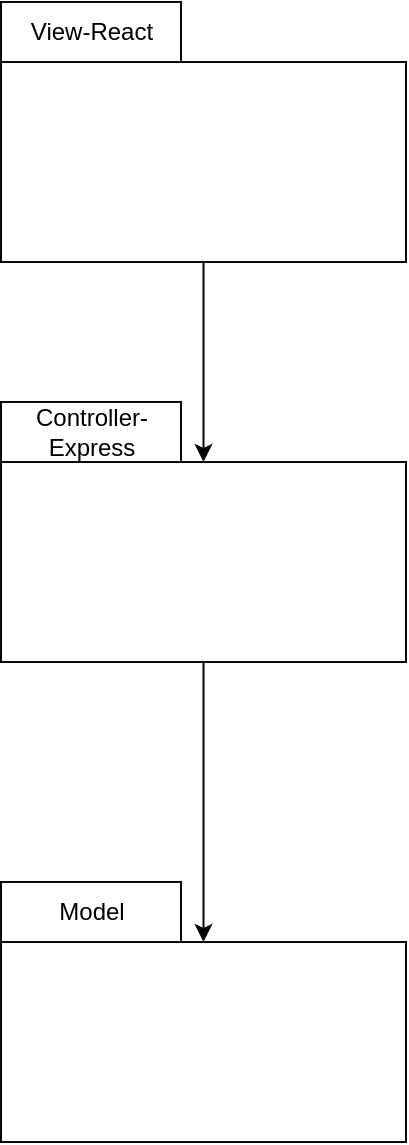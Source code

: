 <mxfile>
    <diagram id="t1FgrVqZrEDJeHsfctuw" name="Page-1">
        <mxGraphModel dx="1453" dy="1047" grid="1" gridSize="10" guides="1" tooltips="1" connect="1" arrows="1" fold="1" page="1" pageScale="1" pageWidth="850" pageHeight="1100" background="#ffffff" math="0" shadow="0">
            <root>
                <mxCell id="0"/>
                <mxCell id="1" parent="0"/>
                <mxCell id="11" style="edgeStyle=none;html=1;entryX=0.5;entryY=0;entryDx=0;entryDy=0;fontColor=#000000;strokeColor=#050505;" edge="1" parent="1" source="2" target="8">
                    <mxGeometry relative="1" as="geometry"/>
                </mxCell>
                <mxCell id="2" value="" style="rounded=0;whiteSpace=wrap;html=1;fillColor=#FFFFFF;strokeColor=#0A0A0A;" vertex="1" parent="1">
                    <mxGeometry x="297.5" y="330" width="202.5" height="100" as="geometry"/>
                </mxCell>
                <mxCell id="3" value="&lt;font color=&quot;#000000&quot;&gt;Controller-Express&lt;/font&gt;" style="rounded=0;whiteSpace=wrap;html=1;fillColor=#FFFFFF;strokeColor=#0A0A0A;" vertex="1" parent="1">
                    <mxGeometry x="297.5" y="300" width="90" height="30" as="geometry"/>
                </mxCell>
                <mxCell id="12" style="edgeStyle=none;html=1;entryX=0.5;entryY=0;entryDx=0;entryDy=0;fontColor=#000000;strokeColor=#050505;" edge="1" parent="1" source="5" target="2">
                    <mxGeometry relative="1" as="geometry"/>
                </mxCell>
                <mxCell id="5" value="" style="rounded=0;whiteSpace=wrap;html=1;fillColor=#FFFFFF;strokeColor=#0A0A0A;" vertex="1" parent="1">
                    <mxGeometry x="297.5" y="130" width="202.5" height="100" as="geometry"/>
                </mxCell>
                <mxCell id="6" value="&lt;font color=&quot;#000000&quot;&gt;View-React&lt;/font&gt;" style="rounded=0;whiteSpace=wrap;html=1;fillColor=#FFFFFF;strokeColor=#0A0A0A;" vertex="1" parent="1">
                    <mxGeometry x="297.5" y="100" width="90" height="30" as="geometry"/>
                </mxCell>
                <mxCell id="8" value="" style="rounded=0;whiteSpace=wrap;html=1;fillColor=#FFFFFF;strokeColor=#0A0A0A;" vertex="1" parent="1">
                    <mxGeometry x="297.5" y="570" width="202.5" height="100" as="geometry"/>
                </mxCell>
                <mxCell id="9" value="&lt;font color=&quot;#000000&quot;&gt;Model&lt;/font&gt;" style="rounded=0;whiteSpace=wrap;html=1;fillColor=#FFFFFF;strokeColor=#0A0A0A;" vertex="1" parent="1">
                    <mxGeometry x="297.5" y="540" width="90" height="30" as="geometry"/>
                </mxCell>
            </root>
        </mxGraphModel>
    </diagram>
</mxfile>